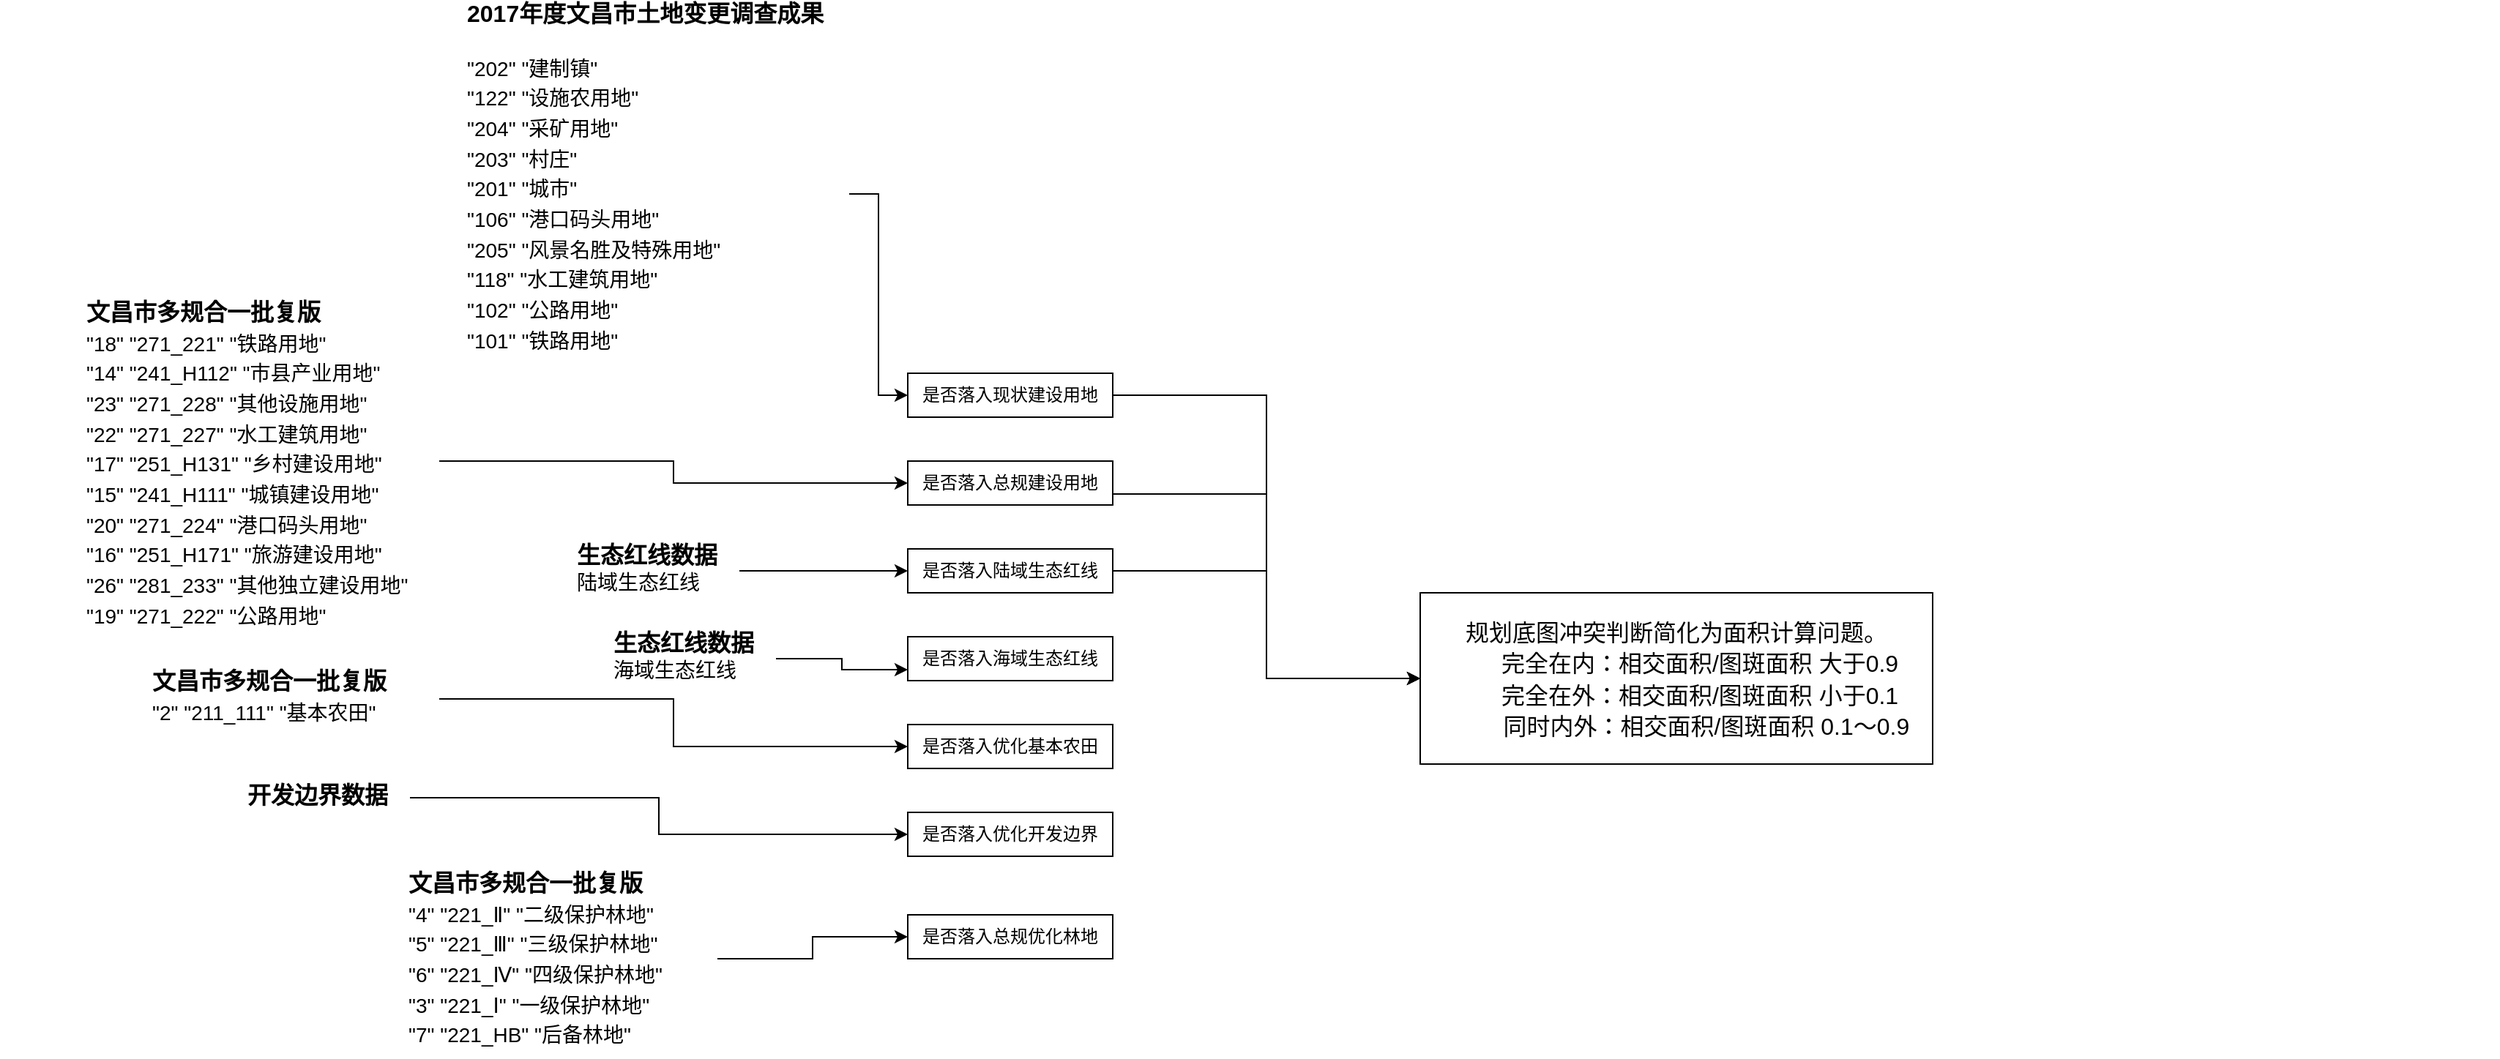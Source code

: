 <mxfile version="11.2.3" type="github" pages="1"><diagram id="FOM7cRv-rwjVKF6SeQ_-" name="Page-1"><mxGraphModel dx="1830" dy="1687" grid="1" gridSize="10" guides="1" tooltips="1" connect="1" arrows="1" fold="1" page="1" pageScale="1" pageWidth="850" pageHeight="1100" math="0" shadow="0"><root><mxCell id="0"/><mxCell id="1" parent="0"/><mxCell id="Ok4GDyt3GXnytpkombl4-38" style="edgeStyle=orthogonalEdgeStyle;rounded=0;orthogonalLoop=1;jettySize=auto;html=1;entryX=0;entryY=0.5;entryDx=0;entryDy=0;fontColor=#000000;" edge="1" parent="1" source="Ok4GDyt3GXnytpkombl4-1" target="Ok4GDyt3GXnytpkombl4-37"><mxGeometry relative="1" as="geometry"/></mxCell><mxCell id="Ok4GDyt3GXnytpkombl4-1" value="是否落入现状建设用地" style="rounded=0;whiteSpace=wrap;html=1;" vertex="1" parent="1"><mxGeometry x="180" y="220" width="140" height="30" as="geometry"/></mxCell><mxCell id="Ok4GDyt3GXnytpkombl4-40" style="edgeStyle=orthogonalEdgeStyle;rounded=0;orthogonalLoop=1;jettySize=auto;html=1;exitX=1;exitY=0.75;exitDx=0;exitDy=0;entryX=0;entryY=0.5;entryDx=0;entryDy=0;fontColor=#000000;" edge="1" parent="1" source="Ok4GDyt3GXnytpkombl4-2" target="Ok4GDyt3GXnytpkombl4-37"><mxGeometry relative="1" as="geometry"/></mxCell><mxCell id="Ok4GDyt3GXnytpkombl4-2" value="是否落入总规建设用地" style="rounded=0;whiteSpace=wrap;html=1;fontStyle=0" vertex="1" parent="1"><mxGeometry x="180" y="280" width="140" height="30" as="geometry"/></mxCell><mxCell id="Ok4GDyt3GXnytpkombl4-42" style="edgeStyle=orthogonalEdgeStyle;rounded=0;orthogonalLoop=1;jettySize=auto;html=1;exitX=1;exitY=0.5;exitDx=0;exitDy=0;entryX=0;entryY=0.5;entryDx=0;entryDy=0;fontColor=#000000;" edge="1" parent="1" source="Ok4GDyt3GXnytpkombl4-3" target="Ok4GDyt3GXnytpkombl4-37"><mxGeometry relative="1" as="geometry"/></mxCell><mxCell id="Ok4GDyt3GXnytpkombl4-3" value="是否落入陆域生态红线" style="rounded=0;whiteSpace=wrap;html=1;" vertex="1" parent="1"><mxGeometry x="180" y="340" width="140" height="30" as="geometry"/></mxCell><mxCell id="Ok4GDyt3GXnytpkombl4-4" value="是否落入海域生态红线" style="rounded=0;whiteSpace=wrap;html=1;" vertex="1" parent="1"><mxGeometry x="180" y="400" width="140" height="30" as="geometry"/></mxCell><mxCell id="Ok4GDyt3GXnytpkombl4-5" value="是否落入优化基本农田" style="rounded=0;whiteSpace=wrap;html=1;" vertex="1" parent="1"><mxGeometry x="180" y="460" width="140" height="30" as="geometry"/></mxCell><mxCell id="Ok4GDyt3GXnytpkombl4-6" value="是否落入优化开发边界" style="rounded=0;whiteSpace=wrap;html=1;" vertex="1" parent="1"><mxGeometry x="180" y="520" width="140" height="30" as="geometry"/></mxCell><mxCell id="Ok4GDyt3GXnytpkombl4-7" value="是否落入总规优化林地" style="rounded=0;whiteSpace=wrap;html=1;" vertex="1" parent="1"><mxGeometry x="180" y="590" width="140" height="30" as="geometry"/></mxCell><mxCell id="Ok4GDyt3GXnytpkombl4-24" style="edgeStyle=orthogonalEdgeStyle;rounded=0;orthogonalLoop=1;jettySize=auto;html=1;" edge="1" parent="1" source="Ok4GDyt3GXnytpkombl4-18" target="Ok4GDyt3GXnytpkombl4-1"><mxGeometry relative="1" as="geometry"/></mxCell><mxCell id="Ok4GDyt3GXnytpkombl4-18" value="&lt;h6 style=&quot;background: none 0% 0% / auto repeat scroll padding-box border-box rgba(0 , 0 , 0 , 0) ; animation: 0s ease 0s 1 normal none running none ; border: 0px none rgb(0 , 0 , 0) ; border-radius: 0px ; border-collapse: separate ; bottom: auto ; box-shadow: none ; box-sizing: content-box ; caption-side: top ; clear: none ; clip: auto ; content: normal ; cursor: auto ; direction: ltr ; empty-cells: show ; float: none ; font-stretch: normal ; line-height: 20.8px ; height: 20.667px ; left: auto ; list-style: disc outside none ; margin: 0px ; max-height: none ; max-width: none ; min-height: 0px ; min-width: 0px ; opacity: 1 ; outline: rgb(0 , 0 , 0) none 0px ; overflow-wrap: break-word ; overflow: visible ; padding: 0px 60px 0px 54px ; position: static ; resize: none ; right: auto ; speak: normal ; table-layout: auto ; text-shadow: none ; text-overflow: clip ; top: auto ; transition: all 0.1s ease-out 0s ; unicode-bidi: normal ; vertical-align: baseline ; visibility: visible ; width: 680px ; word-break: normal ; z-index: auto ; zoom: 1 ; -webkit-appearance: none ; backface-visibility: visible ; border-spacing: 0px ; perspective: none ; perspective-origin: 397px 10.333px ; transform: none ; transform-origin: 397px 10.333px ; transform-style: flat&quot;&gt;&lt;font style=&quot;font-size: 16px&quot;&gt;2017年度文昌市土地变更调查成果&lt;/font&gt;&lt;/h6&gt;&lt;h1&gt;&lt;div id=&quot;magicdomid130_copy&quot; class=&quot;ace-line gutter-author-p-11933957 emptyGutter&quot; style=&quot;font-weight: 400 ; background: none 0% 0% / auto repeat scroll padding-box border-box rgba(0 , 0 , 0 , 0) ; animation: 0s ease 0s 1 normal none running none ; border: 0px none rgb(0 , 0 , 0) ; border-radius: 0px ; border-collapse: separate ; bottom: auto ; box-shadow: none ; box-sizing: content-box ; caption-side: top ; clear: none ; clip: auto ; content: normal ; cursor: auto ; direction: ltr ; empty-cells: show ; float: none ; font-stretch: normal ; font-size: 14px ; line-height: 20.8px ; height: 20.667px ; left: auto ; list-style: disc outside none ; margin: 0px ; max-height: none ; max-width: none ; min-height: 0px ; min-width: 0px ; opacity: 1 ; outline: rgb(0 , 0 , 0) none 0px ; overflow-wrap: break-word ; overflow: visible ; padding: 0px 60px 0px 54px ; position: static ; resize: none ; right: auto ; speak: normal ; table-layout: auto ; text-shadow: none ; text-overflow: clip ; top: auto ; transition: all 0.1s ease-out 0s ; unicode-bidi: normal ; vertical-align: baseline ; visibility: visible ; width: 680px ; word-break: normal ; z-index: auto ; zoom: 1 ; -webkit-appearance: none ; backface-visibility: visible ; border-spacing: 0px ; perspective: none ; perspective-origin: 397px 10.333px ; transform: none ; transform-origin: 397px 10.333px ; transform-style: flat&quot;&gt;&lt;span class=&quot;author-p-11933957 color:#ff0000&quot;&gt;&quot;202&quot;&#9;&quot;建制镇&quot;&lt;/span&gt;&lt;/div&gt;&lt;div id=&quot;magicdomid132_copy&quot; class=&quot;ace-line gutter-author-p-11933957 emptyGutter&quot; style=&quot;font-weight: 400 ; background: none 0% 0% / auto repeat scroll padding-box border-box rgba(0 , 0 , 0 , 0) ; animation: 0s ease 0s 1 normal none running none ; border: 0px none rgb(0 , 0 , 0) ; border-radius: 0px ; border-collapse: separate ; bottom: auto ; box-shadow: none ; box-sizing: content-box ; caption-side: top ; clear: none ; clip: auto ; content: normal ; cursor: auto ; direction: ltr ; empty-cells: show ; float: none ; font-stretch: normal ; font-size: 14px ; line-height: 20.8px ; height: 20.667px ; left: auto ; list-style: disc outside none ; margin: 0px ; max-height: none ; max-width: none ; min-height: 0px ; min-width: 0px ; opacity: 1 ; outline: rgb(0 , 0 , 0) none 0px ; overflow-wrap: break-word ; overflow: visible ; padding: 0px 60px 0px 54px ; position: static ; resize: none ; right: auto ; speak: normal ; table-layout: auto ; text-shadow: none ; text-overflow: clip ; top: auto ; transition: all 0.1s ease-out 0s ; unicode-bidi: normal ; vertical-align: baseline ; visibility: visible ; width: 680px ; word-break: normal ; z-index: auto ; zoom: 1 ; -webkit-appearance: none ; backface-visibility: visible ; border-spacing: 0px ; perspective: none ; perspective-origin: 397px 10.333px ; transform: none ; transform-origin: 397px 10.333px ; transform-style: flat&quot;&gt;&lt;span class=&quot;author-p-11933957 color:#ff0000&quot;&gt;&quot;122&quot;&#9;&quot;设施农用地&quot;&lt;/span&gt;&lt;/div&gt;&lt;div id=&quot;magicdomid135_copy&quot; class=&quot;ace-line gutter-author-p-11933957 emptyGutter&quot; style=&quot;font-weight: 400 ; background: none 0% 0% / auto repeat scroll padding-box border-box rgba(0 , 0 , 0 , 0) ; animation: 0s ease 0s 1 normal none running none ; border: 0px none rgb(0 , 0 , 0) ; border-radius: 0px ; border-collapse: separate ; bottom: auto ; box-shadow: none ; box-sizing: content-box ; caption-side: top ; clear: none ; clip: auto ; content: normal ; cursor: auto ; direction: ltr ; empty-cells: show ; float: none ; font-stretch: normal ; font-size: 14px ; line-height: 20.8px ; height: 20.667px ; left: auto ; list-style: disc outside none ; margin: 0px ; max-height: none ; max-width: none ; min-height: 0px ; min-width: 0px ; opacity: 1 ; outline: rgb(0 , 0 , 0) none 0px ; overflow-wrap: break-word ; overflow: visible ; padding: 0px 60px 0px 54px ; position: static ; resize: none ; right: auto ; speak: normal ; table-layout: auto ; text-shadow: none ; text-overflow: clip ; top: auto ; transition: all 0.1s ease-out 0s ; unicode-bidi: normal ; vertical-align: baseline ; visibility: visible ; width: 680px ; word-break: normal ; z-index: auto ; zoom: 1 ; -webkit-appearance: none ; backface-visibility: visible ; border-spacing: 0px ; perspective: none ; perspective-origin: 397px 10.333px ; transform: none ; transform-origin: 397px 10.333px ; transform-style: flat&quot;&gt;&lt;span class=&quot;author-p-11933957 color:#ff0000&quot;&gt;&quot;204&quot;&#9;&quot;采矿用地&quot;&lt;/span&gt;&lt;/div&gt;&lt;div id=&quot;magicdomid138_copy&quot; class=&quot;ace-line gutter-author-p-11933957 emptyGutter&quot; style=&quot;font-weight: 400 ; background: none 0% 0% / auto repeat scroll padding-box border-box rgba(0 , 0 , 0 , 0) ; animation: 0s ease 0s 1 normal none running none ; border: 0px none rgb(0 , 0 , 0) ; border-radius: 0px ; border-collapse: separate ; bottom: auto ; box-shadow: none ; box-sizing: content-box ; caption-side: top ; clear: none ; clip: auto ; content: normal ; cursor: auto ; direction: ltr ; empty-cells: show ; float: none ; font-stretch: normal ; font-size: 14px ; line-height: 20.8px ; height: 20.667px ; left: auto ; list-style: disc outside none ; margin: 0px ; max-height: none ; max-width: none ; min-height: 0px ; min-width: 0px ; opacity: 1 ; outline: rgb(0 , 0 , 0) none 0px ; overflow-wrap: break-word ; overflow: visible ; padding: 0px 60px 0px 54px ; position: static ; resize: none ; right: auto ; speak: normal ; table-layout: auto ; text-shadow: none ; text-overflow: clip ; top: auto ; transition: all 0.1s ease-out 0s ; unicode-bidi: normal ; vertical-align: baseline ; visibility: visible ; width: 680px ; word-break: normal ; z-index: auto ; zoom: 1 ; -webkit-appearance: none ; backface-visibility: visible ; border-spacing: 0px ; perspective: none ; perspective-origin: 397px 10.333px ; transform: none ; transform-origin: 397px 10.333px ; transform-style: flat&quot;&gt;&lt;span class=&quot;author-p-11933957 color:#ff0000&quot;&gt;&quot;203&quot;&#9;&quot;村庄&quot;&lt;/span&gt;&lt;/div&gt;&lt;div id=&quot;magicdomid139_copy&quot; class=&quot;ace-line gutter-author-p-11933957 emptyGutter&quot; style=&quot;font-weight: 400 ; background: none 0% 0% / auto repeat scroll padding-box border-box rgba(0 , 0 , 0 , 0) ; animation: 0s ease 0s 1 normal none running none ; border: 0px none rgb(0 , 0 , 0) ; border-radius: 0px ; border-collapse: separate ; bottom: auto ; box-shadow: none ; box-sizing: content-box ; caption-side: top ; clear: none ; clip: auto ; content: normal ; cursor: auto ; direction: ltr ; empty-cells: show ; float: none ; font-stretch: normal ; font-size: 14px ; line-height: 20.8px ; height: 20.667px ; left: auto ; list-style: disc outside none ; margin: 0px ; max-height: none ; max-width: none ; min-height: 0px ; min-width: 0px ; opacity: 1 ; outline: rgb(0 , 0 , 0) none 0px ; overflow-wrap: break-word ; overflow: visible ; padding: 0px 60px 0px 54px ; position: static ; resize: none ; right: auto ; speak: normal ; table-layout: auto ; text-shadow: none ; text-overflow: clip ; top: auto ; transition: all 0.1s ease-out 0s ; unicode-bidi: normal ; vertical-align: baseline ; visibility: visible ; width: 680px ; word-break: normal ; z-index: auto ; zoom: 1 ; -webkit-appearance: none ; backface-visibility: visible ; border-spacing: 0px ; perspective: none ; perspective-origin: 397px 10.333px ; transform: none ; transform-origin: 397px 10.333px ; transform-style: flat&quot;&gt;&lt;span class=&quot;author-p-11933957 color:#ff0000&quot;&gt;&quot;201&quot;&#9;&quot;城市&quot;&lt;/span&gt;&lt;/div&gt;&lt;div id=&quot;magicdomid142_copy&quot; class=&quot;ace-line gutter-author-p-11933957 emptyGutter&quot; style=&quot;font-weight: 400 ; background: none 0% 0% / auto repeat scroll padding-box border-box rgba(0 , 0 , 0 , 0) ; animation: 0s ease 0s 1 normal none running none ; border: 0px none rgb(0 , 0 , 0) ; border-radius: 0px ; border-collapse: separate ; bottom: auto ; box-shadow: none ; box-sizing: content-box ; caption-side: top ; clear: none ; clip: auto ; content: normal ; cursor: auto ; direction: ltr ; empty-cells: show ; float: none ; font-stretch: normal ; font-size: 14px ; line-height: 20.8px ; height: 20.667px ; left: auto ; list-style: disc outside none ; margin: 0px ; max-height: none ; max-width: none ; min-height: 0px ; min-width: 0px ; opacity: 1 ; outline: rgb(0 , 0 , 0) none 0px ; overflow-wrap: break-word ; overflow: visible ; padding: 0px 60px 0px 54px ; position: static ; resize: none ; right: auto ; speak: normal ; table-layout: auto ; text-shadow: none ; text-overflow: clip ; top: auto ; transition: all 0.1s ease-out 0s ; unicode-bidi: normal ; vertical-align: baseline ; visibility: visible ; width: 680px ; word-break: normal ; z-index: auto ; zoom: 1 ; -webkit-appearance: none ; backface-visibility: visible ; border-spacing: 0px ; perspective: none ; perspective-origin: 397px 10.333px ; transform: none ; transform-origin: 397px 10.333px ; transform-style: flat&quot;&gt;&lt;span class=&quot;author-p-11933957 color:#ff0000&quot;&gt;&quot;106&quot;&#9;&quot;港口码头用地&quot;&lt;/span&gt;&lt;/div&gt;&lt;div id=&quot;magicdomid145_copy&quot; class=&quot;ace-line gutter-author-p-11933957 emptyGutter&quot; style=&quot;font-weight: 400 ; background: none 0% 0% / auto repeat scroll padding-box border-box rgba(0 , 0 , 0 , 0) ; animation: 0s ease 0s 1 normal none running none ; border: 0px none rgb(0 , 0 , 0) ; border-radius: 0px ; border-collapse: separate ; bottom: auto ; box-shadow: none ; box-sizing: content-box ; caption-side: top ; clear: none ; clip: auto ; content: normal ; cursor: auto ; direction: ltr ; empty-cells: show ; float: none ; font-stretch: normal ; font-size: 14px ; line-height: 20.8px ; height: 20.667px ; left: auto ; list-style: disc outside none ; margin: 0px ; max-height: none ; max-width: none ; min-height: 0px ; min-width: 0px ; opacity: 1 ; outline: rgb(0 , 0 , 0) none 0px ; overflow-wrap: break-word ; overflow: visible ; padding: 0px 60px 0px 54px ; position: static ; resize: none ; right: auto ; speak: normal ; table-layout: auto ; text-shadow: none ; text-overflow: clip ; top: auto ; transition: all 0.1s ease-out 0s ; unicode-bidi: normal ; vertical-align: baseline ; visibility: visible ; width: 680px ; word-break: normal ; z-index: auto ; zoom: 1 ; -webkit-appearance: none ; backface-visibility: visible ; border-spacing: 0px ; perspective: none ; perspective-origin: 397px 10.333px ; transform: none ; transform-origin: 397px 10.333px ; transform-style: flat&quot;&gt;&lt;span class=&quot;author-p-11933957 color:#ff0000&quot;&gt;&quot;205&quot;&#9;&quot;风景名胜及特殊用地&quot;&lt;/span&gt;&lt;/div&gt;&lt;div id=&quot;magicdomid149_copy&quot; class=&quot;ace-line gutter-author-p-11933957 emptyGutter&quot; style=&quot;font-weight: 400 ; background: none 0% 0% / auto repeat scroll padding-box border-box rgba(0 , 0 , 0 , 0) ; animation: 0s ease 0s 1 normal none running none ; border: 0px none rgb(0 , 0 , 0) ; border-radius: 0px ; border-collapse: separate ; bottom: auto ; box-shadow: none ; box-sizing: content-box ; caption-side: top ; clear: none ; clip: auto ; content: normal ; cursor: auto ; direction: ltr ; empty-cells: show ; float: none ; font-stretch: normal ; font-size: 14px ; line-height: 20.8px ; height: 20.667px ; left: auto ; list-style: disc outside none ; margin: 0px ; max-height: none ; max-width: none ; min-height: 0px ; min-width: 0px ; opacity: 1 ; outline: rgb(0 , 0 , 0) none 0px ; overflow-wrap: break-word ; overflow: visible ; padding: 0px 60px 0px 54px ; position: static ; resize: none ; right: auto ; speak: normal ; table-layout: auto ; text-shadow: none ; text-overflow: clip ; top: auto ; transition: all 0.1s ease-out 0s ; unicode-bidi: normal ; vertical-align: baseline ; visibility: visible ; width: 680px ; word-break: normal ; z-index: auto ; zoom: 1 ; -webkit-appearance: none ; backface-visibility: visible ; border-spacing: 0px ; perspective: none ; perspective-origin: 397px 10.333px ; transform: none ; transform-origin: 397px 10.333px ; transform-style: flat&quot;&gt;&lt;span class=&quot;author-p-11933957 color:#ff0000&quot;&gt;&quot;118&quot;&#9;&quot;水工建筑用地&quot;&lt;/span&gt;&lt;/div&gt;&lt;div id=&quot;magicdomid153_copy&quot; class=&quot;ace-line gutter-author-p-11933957 emptyGutter&quot; style=&quot;font-weight: 400 ; background: none 0% 0% / auto repeat scroll padding-box border-box rgba(0 , 0 , 0 , 0) ; animation: 0s ease 0s 1 normal none running none ; border: 0px none rgb(0 , 0 , 0) ; border-radius: 0px ; border-collapse: separate ; bottom: auto ; box-shadow: none ; box-sizing: content-box ; caption-side: top ; clear: none ; clip: auto ; content: normal ; cursor: auto ; direction: ltr ; empty-cells: show ; float: none ; font-stretch: normal ; font-size: 14px ; line-height: 20.8px ; height: 20.667px ; left: auto ; list-style: disc outside none ; margin: 0px ; max-height: none ; max-width: none ; min-height: 0px ; min-width: 0px ; opacity: 1 ; outline: rgb(0 , 0 , 0) none 0px ; overflow-wrap: break-word ; overflow: visible ; padding: 0px 60px 0px 54px ; position: static ; resize: none ; right: auto ; speak: normal ; table-layout: auto ; text-shadow: none ; text-overflow: clip ; top: auto ; transition: all 0.1s ease-out 0s ; unicode-bidi: normal ; vertical-align: baseline ; visibility: visible ; width: 680px ; word-break: normal ; z-index: auto ; zoom: 1 ; -webkit-appearance: none ; backface-visibility: visible ; border-spacing: 0px ; perspective: none ; perspective-origin: 397px 10.333px ; transform: none ; transform-origin: 397px 10.333px ; transform-style: flat&quot;&gt;&lt;span class=&quot;author-p-11933957 color:#ff0000&quot;&gt;&quot;102&quot;&#9;&quot;公路用地&quot;&lt;/span&gt;&lt;/div&gt;&lt;div id=&quot;magicdomid154_copy&quot; class=&quot;ace-line gutter-author-p-11933957 emptyGutter&quot; style=&quot;font-weight: 400 ; background: none 0% 0% / auto repeat scroll padding-box border-box rgba(0 , 0 , 0 , 0) ; animation: 0s ease 0s 1 normal none running none ; border: 0px none rgb(0 , 0 , 0) ; border-radius: 0px ; border-collapse: separate ; bottom: auto ; box-shadow: none ; box-sizing: content-box ; caption-side: top ; clear: none ; clip: auto ; content: normal ; cursor: auto ; direction: ltr ; empty-cells: show ; float: none ; font-stretch: normal ; font-size: 14px ; line-height: 20.8px ; height: 20.667px ; left: auto ; list-style: disc outside none ; margin: 0px ; max-height: none ; max-width: none ; min-height: 0px ; min-width: 0px ; opacity: 1 ; outline: rgb(0 , 0 , 0) none 0px ; overflow-wrap: break-word ; overflow: visible ; padding: 0px 60px 0px 54px ; position: static ; resize: none ; right: auto ; speak: normal ; table-layout: auto ; text-shadow: none ; text-overflow: clip ; top: auto ; transition: all 0.1s ease-out 0s ; unicode-bidi: normal ; vertical-align: baseline ; visibility: visible ; width: 680px ; word-break: normal ; z-index: auto ; zoom: 1 ; -webkit-appearance: none ; backface-visibility: visible ; border-spacing: 0px ; perspective: none ; perspective-origin: 397px 10.333px ; transform: none ; transform-origin: 397px 10.333px ; transform-style: flat&quot;&gt;&lt;span class=&quot;author-p-11933957 color:#ff0000&quot;&gt;&quot;101&quot;&#9;&quot;铁路用地&quot;&lt;/span&gt;&lt;/div&gt;&lt;/h1&gt;" style="text;html=1;strokeColor=none;fillColor=none;spacing=5;spacingTop=-20;whiteSpace=wrap;overflow=hidden;rounded=0;" vertex="1" parent="1"><mxGeometry x="-180" y="-25" width="320" height="245" as="geometry"/></mxCell><mxCell id="Ok4GDyt3GXnytpkombl4-25" style="edgeStyle=orthogonalEdgeStyle;rounded=0;orthogonalLoop=1;jettySize=auto;html=1;entryX=0;entryY=0.5;entryDx=0;entryDy=0;" edge="1" parent="1" source="Ok4GDyt3GXnytpkombl4-21" target="Ok4GDyt3GXnytpkombl4-2"><mxGeometry relative="1" as="geometry"/></mxCell><mxCell id="Ok4GDyt3GXnytpkombl4-21" value="&lt;h1&gt;&lt;div id=&quot;magicdomid1051_copy&quot; class=&quot;ace-line gutter-author-p-11933957 emptyGutter&quot; style=&quot;font-size: 14px ; font-weight: 400 ; background: none 0% 0% / auto repeat scroll padding-box border-box rgba(0 , 0 , 0 , 0) ; animation: 0s ease 0s 1 normal none running none ; border: 0px none rgb(0 , 0 , 0) ; border-radius: 0px ; border-collapse: separate ; bottom: auto ; box-shadow: none ; box-sizing: content-box ; caption-side: top ; clear: none ; clip: auto ; content: normal ; cursor: auto ; direction: ltr ; empty-cells: show ; float: none ; font-stretch: normal ; line-height: 20.8px ; height: 20.667px ; left: auto ; list-style: disc outside none ; margin: 0px ; max-height: none ; max-width: none ; min-height: 0px ; min-width: 0px ; opacity: 1 ; outline: rgb(0 , 0 , 0) none 0px ; overflow-wrap: break-word ; overflow: visible ; padding: 0px 60px 0px 54px ; position: static ; resize: none ; right: auto ; speak: normal ; table-layout: auto ; text-shadow: none ; text-overflow: clip ; top: auto ; transition: all 0.1s ease-out 0s ; unicode-bidi: normal ; vertical-align: baseline ; visibility: visible ; width: 680px ; word-break: normal ; z-index: auto ; zoom: 1 ; -webkit-appearance: none ; backface-visibility: visible ; border-spacing: 0px ; perspective: none ; perspective-origin: 397px 10.333px ; transform: none ; transform-origin: 397px 10.333px ; transform-style: flat&quot;&gt;&lt;span class=&quot;author-p-11933957 color:#ff0000&quot;&gt;&lt;span style=&quot;font-size: 16px ; font-weight: 700&quot;&gt;文昌市多规合一批复版&lt;/span&gt;&lt;br&gt;&lt;/span&gt;&lt;/div&gt;&lt;div id=&quot;magicdomid1051_copy&quot; class=&quot;ace-line gutter-author-p-11933957 emptyGutter&quot; style=&quot;font-size: 14px ; font-weight: 400 ; background: none 0% 0% / auto repeat scroll padding-box border-box rgba(0 , 0 , 0 , 0) ; animation: 0s ease 0s 1 normal none running none ; border: 0px none rgb(0 , 0 , 0) ; border-radius: 0px ; border-collapse: separate ; bottom: auto ; box-shadow: none ; box-sizing: content-box ; caption-side: top ; clear: none ; clip: auto ; content: normal ; cursor: auto ; direction: ltr ; empty-cells: show ; float: none ; font-stretch: normal ; line-height: 20.8px ; height: 20.667px ; left: auto ; list-style: disc outside none ; margin: 0px ; max-height: none ; max-width: none ; min-height: 0px ; min-width: 0px ; opacity: 1 ; outline: rgb(0 , 0 , 0) none 0px ; overflow-wrap: break-word ; overflow: visible ; padding: 0px 60px 0px 54px ; position: static ; resize: none ; right: auto ; speak: normal ; table-layout: auto ; text-shadow: none ; text-overflow: clip ; top: auto ; transition: all 0.1s ease-out 0s ; unicode-bidi: normal ; vertical-align: baseline ; visibility: visible ; width: 680px ; word-break: normal ; z-index: auto ; zoom: 1 ; -webkit-appearance: none ; backface-visibility: visible ; border-spacing: 0px ; perspective: none ; perspective-origin: 397px 10.333px ; transform: none ; transform-origin: 397px 10.333px ; transform-style: flat&quot;&gt;&lt;span class=&quot;author-p-11933957 color:#ff0000&quot;&gt;&quot;18&quot;&#9;&quot;271_221&quot;&#9;&quot;铁路用地&quot;&lt;/span&gt;&lt;/div&gt;&lt;div id=&quot;magicdomid1053_copy&quot; class=&quot;ace-line gutter-author-p-11933957 emptyGutter&quot; style=&quot;font-size: 14px ; font-weight: 400 ; background: none 0% 0% / auto repeat scroll padding-box border-box rgba(0 , 0 , 0 , 0) ; animation: 0s ease 0s 1 normal none running none ; border: 0px none rgb(0 , 0 , 0) ; border-radius: 0px ; border-collapse: separate ; bottom: auto ; box-shadow: none ; box-sizing: content-box ; caption-side: top ; clear: none ; clip: auto ; content: normal ; cursor: auto ; direction: ltr ; empty-cells: show ; float: none ; font-stretch: normal ; line-height: 20.8px ; height: 20.667px ; left: auto ; list-style: disc outside none ; margin: 0px ; max-height: none ; max-width: none ; min-height: 0px ; min-width: 0px ; opacity: 1 ; outline: rgb(0 , 0 , 0) none 0px ; overflow-wrap: break-word ; overflow: visible ; padding: 0px 60px 0px 54px ; position: static ; resize: none ; right: auto ; speak: normal ; table-layout: auto ; text-shadow: none ; text-overflow: clip ; top: auto ; transition: all 0.1s ease-out 0s ; unicode-bidi: normal ; vertical-align: baseline ; visibility: visible ; width: 680px ; word-break: normal ; z-index: auto ; zoom: 1 ; -webkit-appearance: none ; backface-visibility: visible ; border-spacing: 0px ; perspective: none ; perspective-origin: 397px 10.333px ; transform: none ; transform-origin: 397px 10.333px ; transform-style: flat&quot;&gt;&lt;span class=&quot;author-p-11933957 color:#ff0000&quot;&gt;&quot;14&quot;&#9;&quot;241_H112&quot;&#9;&quot;市县产业用地&quot;&lt;/span&gt;&lt;/div&gt;&lt;div id=&quot;magicdomid1030_copy&quot; class=&quot;ace-line gutter-author-p-11933957 emptyGutter&quot; style=&quot;font-size: 14px ; font-weight: 400 ; background: none 0% 0% / auto repeat scroll padding-box border-box rgba(0 , 0 , 0 , 0) ; animation: 0s ease 0s 1 normal none running none ; border: 0px none rgb(0 , 0 , 0) ; border-radius: 0px ; border-collapse: separate ; bottom: auto ; box-shadow: none ; box-sizing: content-box ; caption-side: top ; clear: none ; clip: auto ; content: normal ; cursor: auto ; direction: ltr ; empty-cells: show ; float: none ; font-stretch: normal ; line-height: 20.8px ; height: 20.667px ; left: auto ; list-style: disc outside none ; margin: 0px ; max-height: none ; max-width: none ; min-height: 0px ; min-width: 0px ; opacity: 1 ; outline: rgb(0 , 0 , 0) none 0px ; overflow-wrap: break-word ; overflow: visible ; padding: 0px 60px 0px 54px ; position: static ; resize: none ; right: auto ; speak: normal ; table-layout: auto ; text-shadow: none ; text-overflow: clip ; top: auto ; transition: all 0.1s ease-out 0s ; unicode-bidi: normal ; vertical-align: baseline ; visibility: visible ; width: 680px ; word-break: normal ; z-index: auto ; zoom: 1 ; -webkit-appearance: none ; backface-visibility: visible ; border-spacing: 0px ; perspective: none ; perspective-origin: 397px 10.333px ; transform: none ; transform-origin: 397px 10.333px ; transform-style: flat&quot;&gt;&lt;span class=&quot;author-p-11933957 color:#ff0000&quot;&gt;&quot;23&quot;&#9;&quot;271_228&quot;&#9;&quot;其他设施用地&quot;&lt;/span&gt;&lt;/div&gt;&lt;div id=&quot;magicdomid1055_copy&quot; class=&quot;ace-line gutter-author-p-11933957 emptyGutter&quot; style=&quot;font-size: 14px ; font-weight: 400 ; background: none 0% 0% / auto repeat scroll padding-box border-box rgba(0 , 0 , 0 , 0) ; animation: 0s ease 0s 1 normal none running none ; border: 0px none rgb(0 , 0 , 0) ; border-radius: 0px ; border-collapse: separate ; bottom: auto ; box-shadow: none ; box-sizing: content-box ; caption-side: top ; clear: none ; clip: auto ; content: normal ; cursor: auto ; direction: ltr ; empty-cells: show ; float: none ; font-stretch: normal ; line-height: 20.8px ; height: 20.667px ; left: auto ; list-style: disc outside none ; margin: 0px ; max-height: none ; max-width: none ; min-height: 0px ; min-width: 0px ; opacity: 1 ; outline: rgb(0 , 0 , 0) none 0px ; overflow-wrap: break-word ; overflow: visible ; padding: 0px 60px 0px 54px ; position: static ; resize: none ; right: auto ; speak: normal ; table-layout: auto ; text-shadow: none ; text-overflow: clip ; top: auto ; transition: all 0.1s ease-out 0s ; unicode-bidi: normal ; vertical-align: baseline ; visibility: visible ; width: 680px ; word-break: normal ; z-index: auto ; zoom: 1 ; -webkit-appearance: none ; backface-visibility: visible ; border-spacing: 0px ; perspective: none ; perspective-origin: 397px 10.333px ; transform: none ; transform-origin: 397px 10.333px ; transform-style: flat&quot;&gt;&lt;span class=&quot;author-p-11933957 color:#ff0000&quot;&gt;&quot;22&quot;&#9;&quot;271_227&quot;&#9;&quot;水工建筑用地&quot;&lt;/span&gt;&lt;/div&gt;&lt;div id=&quot;magicdomid1033_copy&quot; class=&quot;ace-line gutter-author-p-11933957 emptyGutter&quot; style=&quot;font-size: 14px ; font-weight: 400 ; background: none 0% 0% / auto repeat scroll padding-box border-box rgba(0 , 0 , 0 , 0) ; animation: 0s ease 0s 1 normal none running none ; border: 0px none rgb(0 , 0 , 0) ; border-radius: 0px ; border-collapse: separate ; bottom: auto ; box-shadow: none ; box-sizing: content-box ; caption-side: top ; clear: none ; clip: auto ; content: normal ; cursor: auto ; direction: ltr ; empty-cells: show ; float: none ; font-stretch: normal ; line-height: 20.8px ; height: 20.667px ; left: auto ; list-style: disc outside none ; margin: 0px ; max-height: none ; max-width: none ; min-height: 0px ; min-width: 0px ; opacity: 1 ; outline: rgb(0 , 0 , 0) none 0px ; overflow-wrap: break-word ; overflow: visible ; padding: 0px 60px 0px 54px ; position: static ; resize: none ; right: auto ; speak: normal ; table-layout: auto ; text-shadow: none ; text-overflow: clip ; top: auto ; transition: all 0.1s ease-out 0s ; unicode-bidi: normal ; vertical-align: baseline ; visibility: visible ; width: 680px ; word-break: normal ; z-index: auto ; zoom: 1 ; -webkit-appearance: none ; backface-visibility: visible ; border-spacing: 0px ; perspective: none ; perspective-origin: 397px 10.333px ; transform: none ; transform-origin: 397px 10.333px ; transform-style: flat&quot;&gt;&lt;span class=&quot;author-p-11933957 color:#ff0000&quot;&gt;&quot;17&quot;&#9;&quot;251_H131&quot;&#9;&quot;乡村建设用地&quot;&lt;/span&gt;&lt;/div&gt;&lt;div id=&quot;magicdomid1034_copy&quot; class=&quot;ace-line gutter-author-p-11933957 emptyGutter&quot; style=&quot;font-size: 14px ; font-weight: 400 ; background: none 0% 0% / auto repeat scroll padding-box border-box rgba(0 , 0 , 0 , 0) ; animation: 0s ease 0s 1 normal none running none ; border: 0px none rgb(0 , 0 , 0) ; border-radius: 0px ; border-collapse: separate ; bottom: auto ; box-shadow: none ; box-sizing: content-box ; caption-side: top ; clear: none ; clip: auto ; content: normal ; cursor: auto ; direction: ltr ; empty-cells: show ; float: none ; font-stretch: normal ; line-height: 20.8px ; height: 20.667px ; left: auto ; list-style: disc outside none ; margin: 0px ; max-height: none ; max-width: none ; min-height: 0px ; min-width: 0px ; opacity: 1 ; outline: rgb(0 , 0 , 0) none 0px ; overflow-wrap: break-word ; overflow: visible ; padding: 0px 60px 0px 54px ; position: static ; resize: none ; right: auto ; speak: normal ; table-layout: auto ; text-shadow: none ; text-overflow: clip ; top: auto ; transition: all 0.1s ease-out 0s ; unicode-bidi: normal ; vertical-align: baseline ; visibility: visible ; width: 680px ; word-break: normal ; z-index: auto ; zoom: 1 ; -webkit-appearance: none ; backface-visibility: visible ; border-spacing: 0px ; perspective: none ; perspective-origin: 397px 10.333px ; transform: none ; transform-origin: 397px 10.333px ; transform-style: flat&quot;&gt;&lt;span class=&quot;author-p-11933957 color:#ff0000&quot;&gt;&quot;15&quot;&#9;&quot;241_H111&quot;&#9;&quot;城镇建设用地&quot;&lt;/span&gt;&lt;/div&gt;&lt;div id=&quot;magicdomid1057_copy&quot; class=&quot;ace-line gutter-author-p-11933957 emptyGutter&quot; style=&quot;font-size: 14px ; font-weight: 400 ; background: none 0% 0% / auto repeat scroll padding-box border-box rgba(0 , 0 , 0 , 0) ; animation: 0s ease 0s 1 normal none running none ; border: 0px none rgb(0 , 0 , 0) ; border-radius: 0px ; border-collapse: separate ; bottom: auto ; box-shadow: none ; box-sizing: content-box ; caption-side: top ; clear: none ; clip: auto ; content: normal ; cursor: auto ; direction: ltr ; empty-cells: show ; float: none ; font-stretch: normal ; line-height: 20.8px ; height: 20.667px ; left: auto ; list-style: disc outside none ; margin: 0px ; max-height: none ; max-width: none ; min-height: 0px ; min-width: 0px ; opacity: 1 ; outline: rgb(0 , 0 , 0) none 0px ; overflow-wrap: break-word ; overflow: visible ; padding: 0px 60px 0px 54px ; position: static ; resize: none ; right: auto ; speak: normal ; table-layout: auto ; text-shadow: none ; text-overflow: clip ; top: auto ; transition: all 0.1s ease-out 0s ; unicode-bidi: normal ; vertical-align: baseline ; visibility: visible ; width: 680px ; word-break: normal ; z-index: auto ; zoom: 1 ; -webkit-appearance: none ; backface-visibility: visible ; border-spacing: 0px ; perspective: none ; perspective-origin: 397px 10.333px ; transform: none ; transform-origin: 397px 10.333px ; transform-style: flat&quot;&gt;&lt;span class=&quot;author-p-11933957 color:#ff0000&quot;&gt;&quot;20&quot;&#9;&quot;271_224&quot;&#9;&quot;港口码头用地&quot;&lt;/span&gt;&lt;/div&gt;&lt;div id=&quot;magicdomid1061_copy&quot; class=&quot;ace-line gutter-author-p-11933957 emptyGutter&quot; style=&quot;font-size: 14px ; font-weight: 400 ; background: none 0% 0% / auto repeat scroll padding-box border-box rgba(0 , 0 , 0 , 0) ; animation: 0s ease 0s 1 normal none running none ; border: 0px none rgb(0 , 0 , 0) ; border-radius: 0px ; border-collapse: separate ; bottom: auto ; box-shadow: none ; box-sizing: content-box ; caption-side: top ; clear: none ; clip: auto ; content: normal ; cursor: auto ; direction: ltr ; empty-cells: show ; float: none ; font-stretch: normal ; line-height: 20.8px ; height: 20.667px ; left: auto ; list-style: disc outside none ; margin: 0px ; max-height: none ; max-width: none ; min-height: 0px ; min-width: 0px ; opacity: 1 ; outline: rgb(0 , 0 , 0) none 0px ; overflow-wrap: break-word ; overflow: visible ; padding: 0px 60px 0px 54px ; position: static ; resize: none ; right: auto ; speak: normal ; table-layout: auto ; text-shadow: none ; text-overflow: clip ; top: auto ; transition: all 0.1s ease-out 0s ; unicode-bidi: normal ; vertical-align: baseline ; visibility: visible ; width: 680px ; word-break: normal ; z-index: auto ; zoom: 1 ; -webkit-appearance: none ; backface-visibility: visible ; border-spacing: 0px ; perspective: none ; perspective-origin: 397px 10.333px ; transform: none ; transform-origin: 397px 10.333px ; transform-style: flat&quot;&gt;&lt;span class=&quot;author-p-11933957 color:#ff0000&quot;&gt;&quot;16&quot;&#9;&quot;251_H171&quot;&#9;&quot;旅游建设用地&quot;&lt;/span&gt;&lt;/div&gt;&lt;div id=&quot;magicdomid1043_copy&quot; class=&quot;ace-line gutter-author-p-11933957 emptyGutter&quot; style=&quot;font-size: 14px ; font-weight: 400 ; background: none 0% 0% / auto repeat scroll padding-box border-box rgba(0 , 0 , 0 , 0) ; animation: 0s ease 0s 1 normal none running none ; border: 0px none rgb(0 , 0 , 0) ; border-radius: 0px ; border-collapse: separate ; bottom: auto ; box-shadow: none ; box-sizing: content-box ; caption-side: top ; clear: none ; clip: auto ; content: normal ; cursor: auto ; direction: ltr ; empty-cells: show ; float: none ; font-stretch: normal ; line-height: 20.8px ; height: 20.667px ; left: auto ; list-style: disc outside none ; margin: 0px ; max-height: none ; max-width: none ; min-height: 0px ; min-width: 0px ; opacity: 1 ; outline: rgb(0 , 0 , 0) none 0px ; overflow-wrap: break-word ; overflow: visible ; padding: 0px 60px 0px 54px ; position: static ; resize: none ; right: auto ; speak: normal ; table-layout: auto ; text-shadow: none ; text-overflow: clip ; top: auto ; transition: all 0.1s ease-out 0s ; unicode-bidi: normal ; vertical-align: baseline ; visibility: visible ; width: 680px ; word-break: normal ; z-index: auto ; zoom: 1 ; -webkit-appearance: none ; backface-visibility: visible ; border-spacing: 0px ; perspective: none ; perspective-origin: 397px 10.333px ; transform: none ; transform-origin: 397px 10.333px ; transform-style: flat&quot;&gt;&lt;span class=&quot;author-p-11933957 color:#ff0000&quot;&gt;&quot;26&quot;&#9;&quot;281_233&quot;&#9;&quot;其他独立建设用地&quot;&lt;/span&gt;&lt;/div&gt;&lt;div id=&quot;magicdomid1065_copy&quot; class=&quot;ace-line gutter-author-p-11933957 emptyGutter&quot; style=&quot;font-size: 14px ; font-weight: 400 ; background: none 0% 0% / auto repeat scroll padding-box border-box rgba(0 , 0 , 0 , 0) ; animation: 0s ease 0s 1 normal none running none ; border: 0px none rgb(0 , 0 , 0) ; border-radius: 0px ; border-collapse: separate ; bottom: auto ; box-shadow: none ; box-sizing: content-box ; caption-side: top ; clear: none ; clip: auto ; content: normal ; cursor: auto ; direction: ltr ; empty-cells: show ; float: none ; font-stretch: normal ; line-height: 20.8px ; height: 20.667px ; left: auto ; list-style: disc outside none ; margin: 0px ; max-height: none ; max-width: none ; min-height: 0px ; min-width: 0px ; opacity: 1 ; outline: rgb(0 , 0 , 0) none 0px ; overflow-wrap: break-word ; overflow: visible ; padding: 0px 60px 0px 54px ; position: static ; resize: none ; right: auto ; speak: normal ; table-layout: auto ; text-shadow: none ; text-overflow: clip ; top: auto ; transition: all 0.1s ease-out 0s ; unicode-bidi: normal ; vertical-align: baseline ; visibility: visible ; width: 680px ; word-break: normal ; z-index: auto ; zoom: 1 ; -webkit-appearance: none ; backface-visibility: visible ; border-spacing: 0px ; perspective: none ; perspective-origin: 397px 10.333px ; transform: none ; transform-origin: 397px 10.333px ; transform-style: flat&quot;&gt;&lt;span class=&quot;author-p-11933957 color:#ff0000&quot;&gt;&quot;19&quot;&#9;&quot;271_222&quot;&#9;&quot;公路用地&quot;&lt;/span&gt;&lt;/div&gt;&lt;div id=&quot;magicdomid1063_copy&quot; class=&quot;ace-line gutter-author-p-11933957 emptyGutter&quot; style=&quot;font-size: 14px ; font-weight: 400 ; background: none 0% 0% / auto repeat scroll padding-box border-box rgba(0 , 0 , 0 , 0) ; animation: 0s ease 0s 1 normal none running none ; border: 0px none rgb(0 , 0 , 0) ; border-radius: 0px ; border-collapse: separate ; bottom: auto ; box-shadow: none ; box-sizing: content-box ; caption-side: top ; clear: none ; clip: auto ; content: normal ; cursor: auto ; direction: ltr ; empty-cells: show ; float: none ; font-stretch: normal ; line-height: 20.8px ; height: 20.667px ; left: auto ; list-style: disc outside none ; margin: 0px ; max-height: none ; max-width: none ; min-height: 0px ; min-width: 0px ; opacity: 1 ; outline: rgb(0 , 0 , 0) none 0px ; overflow-wrap: break-word ; overflow: visible ; padding: 0px 60px 0px 54px ; position: static ; resize: none ; right: auto ; speak: normal ; table-layout: auto ; text-shadow: none ; text-overflow: clip ; top: auto ; transition: all 0.1s ease-out 0s ; unicode-bidi: normal ; vertical-align: baseline ; visibility: visible ; width: 680px ; word-break: normal ; z-index: auto ; zoom: 1 ; -webkit-appearance: none ; backface-visibility: visible ; border-spacing: 0px ; perspective: none ; perspective-origin: 397px 10.333px ; transform: none ; transform-origin: 397px 10.333px ; transform-style: flat&quot;&gt;&lt;span class=&quot;author-p-11933957 color:#ff0000&quot;&gt;&quot;24&quot;&#9;&quot;281_231&quot;&#9;&quot;风景名胜设施用地&quot;&lt;/span&gt;&lt;/div&gt;&lt;/h1&gt;" style="text;html=1;strokeColor=none;fillColor=none;spacing=5;spacingTop=-20;whiteSpace=wrap;overflow=hidden;rounded=0;" vertex="1" parent="1"><mxGeometry x="-440" y="162.5" width="300" height="235" as="geometry"/></mxCell><mxCell id="Ok4GDyt3GXnytpkombl4-23" style="edgeStyle=orthogonalEdgeStyle;rounded=0;orthogonalLoop=1;jettySize=auto;html=1;entryX=0;entryY=0.5;entryDx=0;entryDy=0;" edge="1" parent="1" source="Ok4GDyt3GXnytpkombl4-22" target="Ok4GDyt3GXnytpkombl4-7"><mxGeometry relative="1" as="geometry"/></mxCell><mxCell id="Ok4GDyt3GXnytpkombl4-22" value="&lt;h1&gt;&lt;div id=&quot;magicdomid1067_copy&quot; class=&quot;ace-line gutter-author-p-11933957 emptyGutter&quot; style=&quot;animation: 0s ease 0s 1 normal none running none ; background: none 0% 0% / auto repeat scroll padding-box border-box rgba(0 , 0 , 0 , 0) ; border: 0px none rgb(0 , 0 , 0) ; border-radius: 0px ; border-collapse: separate ; bottom: auto ; box-shadow: none ; box-sizing: content-box ; caption-side: top ; clear: none ; clip: auto ; content: normal ; cursor: auto ; direction: ltr ; empty-cells: show ; float: none ; font-weight: 400 ; font-stretch: normal ; font-size: 14px ; line-height: 20.8px ; font-family: &amp;#34;sf pro&amp;#34; , &amp;#34;roboto&amp;#34; , &amp;#34;noto&amp;#34; , &amp;#34;helvetica&amp;#34; , &amp;#34;tahoma&amp;#34; , &amp;#34;arial&amp;#34; , &amp;#34;microsoft yahei&amp;#34; , , &amp;#34;pingfang sc&amp;#34; , &amp;#34;hiragino sans gb&amp;#34; , &amp;#34;heiti sc&amp;#34; , sans-serif ; height: 20.667px ; left: auto ; list-style: disc outside none ; margin: 0px ; max-height: none ; max-width: none ; min-height: 0px ; min-width: 0px ; opacity: 1 ; outline: rgb(0 , 0 , 0) none 0px ; overflow-wrap: break-word ; overflow: visible ; padding: 0px 60px 0px 54px ; position: static ; resize: none ; right: auto ; speak: normal ; table-layout: auto ; text-shadow: none ; text-overflow: clip ; top: auto ; transition: 0.1s ease-out 0s ; unicode-bidi: normal ; vertical-align: baseline ; visibility: visible ; width: 680px ; word-break: normal ; z-index: auto ; zoom: 1 ; -webkit-appearance: none ; backface-visibility: visible ; border-spacing: 0px ; perspective: none ; perspective-origin: 397px 10.333px ; transform: none ; transform-origin: 397px 10.333px ; transform-style: flat&quot;&gt;&lt;span class=&quot;author-p-11933957 color:#91d051&quot;&gt;&lt;span style=&quot;font-size: 16px ; font-weight: 700&quot;&gt;文昌市多规合一批复版&lt;/span&gt;&lt;br&gt;&lt;/span&gt;&lt;/div&gt;&lt;div id=&quot;magicdomid1067_copy&quot; class=&quot;ace-line gutter-author-p-11933957 emptyGutter&quot; style=&quot;animation: 0s ease 0s 1 normal none running none ; background: none 0% 0% / auto repeat scroll padding-box border-box rgba(0 , 0 , 0 , 0) ; border: 0px none rgb(0 , 0 , 0) ; border-radius: 0px ; border-collapse: separate ; bottom: auto ; box-shadow: none ; box-sizing: content-box ; caption-side: top ; clear: none ; clip: auto ; content: normal ; cursor: auto ; direction: ltr ; empty-cells: show ; float: none ; font-weight: 400 ; font-stretch: normal ; font-size: 14px ; line-height: 20.8px ; font-family: &amp;#34;sf pro&amp;#34; , &amp;#34;roboto&amp;#34; , &amp;#34;noto&amp;#34; , &amp;#34;helvetica&amp;#34; , &amp;#34;tahoma&amp;#34; , &amp;#34;arial&amp;#34; , &amp;#34;microsoft yahei&amp;#34; , , &amp;#34;pingfang sc&amp;#34; , &amp;#34;hiragino sans gb&amp;#34; , &amp;#34;heiti sc&amp;#34; , sans-serif ; height: 20.667px ; left: auto ; list-style: disc outside none ; margin: 0px ; max-height: none ; max-width: none ; min-height: 0px ; min-width: 0px ; opacity: 1 ; outline: rgb(0 , 0 , 0) none 0px ; overflow-wrap: break-word ; overflow: visible ; padding: 0px 60px 0px 54px ; position: static ; resize: none ; right: auto ; speak: normal ; table-layout: auto ; text-shadow: none ; text-overflow: clip ; top: auto ; transition: 0.1s ease-out 0s ; unicode-bidi: normal ; vertical-align: baseline ; visibility: visible ; width: 680px ; word-break: normal ; z-index: auto ; zoom: 1 ; -webkit-appearance: none ; backface-visibility: visible ; border-spacing: 0px ; perspective: none ; perspective-origin: 397px 10.333px ; transform: none ; transform-origin: 397px 10.333px ; transform-style: flat&quot;&gt;&lt;span class=&quot;author-p-11933957 color:#91d051&quot;&gt;&quot;4&quot;&#9;&quot;221_Ⅱ&quot;&#9;&quot;二级保护林地&quot;&lt;/span&gt;&lt;/div&gt;&lt;div id=&quot;magicdomid1068_copy&quot; class=&quot;ace-line gutter-author-p-11933957 emptyGutter&quot; style=&quot;animation: 0s ease 0s 1 normal none running none ; background: none 0% 0% / auto repeat scroll padding-box border-box rgba(0 , 0 , 0 , 0) ; border: 0px none rgb(0 , 0 , 0) ; border-radius: 0px ; border-collapse: separate ; bottom: auto ; box-shadow: none ; box-sizing: content-box ; caption-side: top ; clear: none ; clip: auto ; content: normal ; cursor: auto ; direction: ltr ; empty-cells: show ; float: none ; font-weight: 400 ; font-stretch: normal ; font-size: 14px ; line-height: 20.8px ; font-family: &amp;#34;sf pro&amp;#34; , &amp;#34;roboto&amp;#34; , &amp;#34;noto&amp;#34; , &amp;#34;helvetica&amp;#34; , &amp;#34;tahoma&amp;#34; , &amp;#34;arial&amp;#34; , &amp;#34;microsoft yahei&amp;#34; , , &amp;#34;pingfang sc&amp;#34; , &amp;#34;hiragino sans gb&amp;#34; , &amp;#34;heiti sc&amp;#34; , sans-serif ; height: 20.667px ; left: auto ; list-style: disc outside none ; margin: 0px ; max-height: none ; max-width: none ; min-height: 0px ; min-width: 0px ; opacity: 1 ; outline: rgb(0 , 0 , 0) none 0px ; overflow-wrap: break-word ; overflow: visible ; padding: 0px 60px 0px 54px ; position: static ; resize: none ; right: auto ; speak: normal ; table-layout: auto ; text-shadow: none ; text-overflow: clip ; top: auto ; transition: 0.1s ease-out 0s ; unicode-bidi: normal ; vertical-align: baseline ; visibility: visible ; width: 680px ; word-break: normal ; z-index: auto ; zoom: 1 ; -webkit-appearance: none ; backface-visibility: visible ; border-spacing: 0px ; perspective: none ; perspective-origin: 397px 10.333px ; transform: none ; transform-origin: 397px 10.333px ; transform-style: flat&quot;&gt;&lt;span class=&quot;author-p-11933957 color:#91d051&quot;&gt;&quot;5&quot;&#9;&quot;221_Ⅲ&quot;&#9;&quot;三级保护林地&quot;&lt;/span&gt;&lt;/div&gt;&lt;div id=&quot;magicdomid1070_copy&quot; class=&quot;ace-line gutter-author-p-11933957 emptyGutter&quot; style=&quot;animation: 0s ease 0s 1 normal none running none ; background: none 0% 0% / auto repeat scroll padding-box border-box rgba(0 , 0 , 0 , 0) ; border: 0px none rgb(0 , 0 , 0) ; border-radius: 0px ; border-collapse: separate ; bottom: auto ; box-shadow: none ; box-sizing: content-box ; caption-side: top ; clear: none ; clip: auto ; content: normal ; cursor: auto ; direction: ltr ; empty-cells: show ; float: none ; font-weight: 400 ; font-stretch: normal ; font-size: 14px ; line-height: 20.8px ; font-family: &amp;#34;sf pro&amp;#34; , &amp;#34;roboto&amp;#34; , &amp;#34;noto&amp;#34; , &amp;#34;helvetica&amp;#34; , &amp;#34;tahoma&amp;#34; , &amp;#34;arial&amp;#34; , &amp;#34;microsoft yahei&amp;#34; , , &amp;#34;pingfang sc&amp;#34; , &amp;#34;hiragino sans gb&amp;#34; , &amp;#34;heiti sc&amp;#34; , sans-serif ; height: 20.667px ; left: auto ; list-style: disc outside none ; margin: 0px ; max-height: none ; max-width: none ; min-height: 0px ; min-width: 0px ; opacity: 1 ; outline: rgb(0 , 0 , 0) none 0px ; overflow-wrap: break-word ; overflow: visible ; padding: 0px 60px 0px 54px ; position: static ; resize: none ; right: auto ; speak: normal ; table-layout: auto ; text-shadow: none ; text-overflow: clip ; top: auto ; transition: 0.1s ease-out 0s ; unicode-bidi: normal ; vertical-align: baseline ; visibility: visible ; width: 680px ; word-break: normal ; z-index: auto ; zoom: 1 ; -webkit-appearance: none ; backface-visibility: visible ; border-spacing: 0px ; perspective: none ; perspective-origin: 397px 10.333px ; transform: none ; transform-origin: 397px 10.333px ; transform-style: flat&quot;&gt;&lt;span class=&quot;author-p-11933957 color:#91d051&quot;&gt;&quot;6&quot;&#9;&quot;221_Ⅳ&quot;&#9;&quot;四级保护林地&quot;&lt;/span&gt;&lt;/div&gt;&lt;div id=&quot;magicdomid1074_copy&quot; class=&quot;ace-line gutter-author-p-11933957 emptyGutter&quot; style=&quot;animation: 0s ease 0s 1 normal none running none ; background: none 0% 0% / auto repeat scroll padding-box border-box rgba(0 , 0 , 0 , 0) ; border: 0px none rgb(0 , 0 , 0) ; border-radius: 0px ; border-collapse: separate ; bottom: auto ; box-shadow: none ; box-sizing: content-box ; caption-side: top ; clear: none ; clip: auto ; content: normal ; cursor: auto ; direction: ltr ; empty-cells: show ; float: none ; font-weight: 400 ; font-stretch: normal ; font-size: 14px ; line-height: 20.8px ; font-family: &amp;#34;sf pro&amp;#34; , &amp;#34;roboto&amp;#34; , &amp;#34;noto&amp;#34; , &amp;#34;helvetica&amp;#34; , &amp;#34;tahoma&amp;#34; , &amp;#34;arial&amp;#34; , &amp;#34;microsoft yahei&amp;#34; , , &amp;#34;pingfang sc&amp;#34; , &amp;#34;hiragino sans gb&amp;#34; , &amp;#34;heiti sc&amp;#34; , sans-serif ; height: 20.667px ; left: auto ; list-style: disc outside none ; margin: 0px ; max-height: none ; max-width: none ; min-height: 0px ; min-width: 0px ; opacity: 1 ; outline: rgb(0 , 0 , 0) none 0px ; overflow-wrap: break-word ; overflow: visible ; padding: 0px 60px 0px 54px ; position: static ; resize: none ; right: auto ; speak: normal ; table-layout: auto ; text-shadow: none ; text-overflow: clip ; top: auto ; transition: 0.1s ease-out 0s ; unicode-bidi: normal ; vertical-align: baseline ; visibility: visible ; width: 680px ; word-break: normal ; z-index: auto ; zoom: 1 ; -webkit-appearance: none ; backface-visibility: visible ; border-spacing: 0px ; perspective: none ; perspective-origin: 397px 10.333px ; transform: none ; transform-origin: 397px 10.333px ; transform-style: flat&quot;&gt;&lt;span class=&quot;author-p-11933957 color:#91d051&quot;&gt;&quot;3&quot;&#9;&quot;221_Ⅰ&quot;&#9;&quot;一级保护林地&quot;&lt;/span&gt;&lt;/div&gt;&lt;div id=&quot;magicdomid1078_copy&quot; class=&quot;ace-line gutter-author-p-11933957 emptyGutter&quot; style=&quot;animation: 0s ease 0s 1 normal none running none ; background: none 0% 0% / auto repeat scroll padding-box border-box rgba(0 , 0 , 0 , 0) ; border: 0px none rgb(0 , 0 , 0) ; border-radius: 0px ; border-collapse: separate ; bottom: auto ; box-shadow: none ; box-sizing: content-box ; caption-side: top ; clear: none ; clip: auto ; content: normal ; cursor: auto ; direction: ltr ; empty-cells: show ; float: none ; font-weight: 400 ; font-stretch: normal ; font-size: 14px ; line-height: 20.8px ; font-family: &amp;#34;sf pro&amp;#34; , &amp;#34;roboto&amp;#34; , &amp;#34;noto&amp;#34; , &amp;#34;helvetica&amp;#34; , &amp;#34;tahoma&amp;#34; , &amp;#34;arial&amp;#34; , &amp;#34;microsoft yahei&amp;#34; , , &amp;#34;pingfang sc&amp;#34; , &amp;#34;hiragino sans gb&amp;#34; , &amp;#34;heiti sc&amp;#34; , sans-serif ; height: 20.667px ; left: auto ; list-style: disc outside none ; margin: 0px ; max-height: none ; max-width: none ; min-height: 0px ; min-width: 0px ; opacity: 1 ; outline: rgb(0 , 0 , 0) none 0px ; overflow-wrap: break-word ; overflow: visible ; padding: 0px 60px 0px 54px ; position: static ; resize: none ; right: auto ; speak: normal ; table-layout: auto ; text-shadow: none ; text-overflow: clip ; top: auto ; transition: 0.1s ease-out 0s ; unicode-bidi: normal ; vertical-align: baseline ; visibility: visible ; width: 680px ; word-break: normal ; z-index: auto ; zoom: 1 ; -webkit-appearance: none ; backface-visibility: visible ; border-spacing: 0px ; perspective: none ; perspective-origin: 397px 10.333px ; transform: none ; transform-origin: 397px 10.333px ; transform-style: flat&quot;&gt;&lt;span class=&quot;author-p-11933957 color:#91d051&quot;&gt;&quot;7&quot;&#9;&quot;221_HB&quot;&#9;&quot;后备林地&quot;&lt;/span&gt;&lt;/div&gt;&lt;/h1&gt;" style="text;html=1;strokeColor=none;fillColor=none;spacing=5;spacingTop=-20;whiteSpace=wrap;overflow=hidden;rounded=0;" vertex="1" parent="1"><mxGeometry x="-220" y="552.5" width="270" height="135" as="geometry"/></mxCell><mxCell id="Ok4GDyt3GXnytpkombl4-29" style="edgeStyle=orthogonalEdgeStyle;rounded=0;orthogonalLoop=1;jettySize=auto;html=1;entryX=0;entryY=0.5;entryDx=0;entryDy=0;" edge="1" parent="1" source="Ok4GDyt3GXnytpkombl4-27" target="Ok4GDyt3GXnytpkombl4-3"><mxGeometry relative="1" as="geometry"/></mxCell><mxCell id="Ok4GDyt3GXnytpkombl4-27" value="&lt;h1&gt;&lt;div id=&quot;magicdomid1067_copy&quot; class=&quot;ace-line gutter-author-p-11933957 emptyGutter&quot; style=&quot;animation: 0s ease 0s 1 normal none running none ; background: none 0% 0% / auto repeat scroll padding-box border-box rgba(0 , 0 , 0 , 0) ; border: 0px none rgb(0 , 0 , 0) ; border-radius: 0px ; border-collapse: separate ; bottom: auto ; box-shadow: none ; box-sizing: content-box ; caption-side: top ; clear: none ; clip: auto ; content: normal ; cursor: auto ; direction: ltr ; empty-cells: show ; float: none ; font-stretch: normal ; line-height: 20.8px ; height: 20.667px ; left: auto ; list-style: disc outside none ; margin: 0px ; max-height: none ; max-width: none ; min-height: 0px ; min-width: 0px ; opacity: 1 ; outline: rgb(0 , 0 , 0) none 0px ; overflow-wrap: break-word ; overflow: visible ; padding: 0px 60px 0px 54px ; position: static ; resize: none ; right: auto ; speak: normal ; table-layout: auto ; text-shadow: none ; text-overflow: clip ; top: auto ; transition: all 0.1s ease-out 0s ; unicode-bidi: normal ; vertical-align: baseline ; visibility: visible ; width: 680px ; word-break: normal ; z-index: auto ; zoom: 1 ; -webkit-appearance: none ; backface-visibility: visible ; border-spacing: 0px ; perspective: none ; perspective-origin: 397px 10.333px ; transform: none ; transform-origin: 397px 10.333px ; transform-style: flat&quot;&gt;&lt;span class=&quot;author-p-11933957 color:#91d051&quot; style=&quot;font-size: 16px&quot;&gt;&lt;b&gt;生态红线数据&lt;/b&gt;&lt;/span&gt;&lt;/div&gt;&lt;div id=&quot;magicdomid1067_copy&quot; class=&quot;ace-line gutter-author-p-11933957 emptyGutter&quot; style=&quot;animation: 0s ease 0s 1 normal none running none ; background: none 0% 0% / auto repeat scroll padding-box border-box rgba(0 , 0 , 0 , 0) ; border: 0px none rgb(0 , 0 , 0) ; border-radius: 0px ; border-collapse: separate ; bottom: auto ; box-shadow: none ; box-sizing: content-box ; caption-side: top ; clear: none ; clip: auto ; content: normal ; cursor: auto ; direction: ltr ; empty-cells: show ; float: none ; font-weight: 400 ; font-stretch: normal ; font-size: 14px ; line-height: 20.8px ; font-family: &amp;#34;sf pro&amp;#34; , &amp;#34;roboto&amp;#34; , &amp;#34;noto&amp;#34; , &amp;#34;helvetica&amp;#34; , &amp;#34;tahoma&amp;#34; , &amp;#34;arial&amp;#34; , &amp;#34;microsoft yahei&amp;#34; , , &amp;#34;pingfang sc&amp;#34; , &amp;#34;hiragino sans gb&amp;#34; , &amp;#34;heiti sc&amp;#34; , sans-serif ; height: 20.667px ; left: auto ; list-style: disc outside none ; margin: 0px ; max-height: none ; max-width: none ; min-height: 0px ; min-width: 0px ; opacity: 1 ; outline: rgb(0 , 0 , 0) none 0px ; overflow-wrap: break-word ; overflow: visible ; padding: 0px 60px 0px 54px ; position: static ; resize: none ; right: auto ; speak: normal ; table-layout: auto ; text-shadow: none ; text-overflow: clip ; top: auto ; transition: 0.1s ease-out 0s ; unicode-bidi: normal ; vertical-align: baseline ; visibility: visible ; width: 680px ; word-break: normal ; z-index: auto ; zoom: 1 ; -webkit-appearance: none ; backface-visibility: visible ; border-spacing: 0px ; perspective: none ; perspective-origin: 397px 10.333px ; transform: none ; transform-origin: 397px 10.333px ; transform-style: flat&quot;&gt;陆域生态红线&lt;/div&gt;&lt;/h1&gt;" style="text;html=1;strokeColor=none;fillColor=none;spacing=5;spacingTop=-20;whiteSpace=wrap;overflow=hidden;rounded=0;" vertex="1" parent="1"><mxGeometry x="-105" y="326" width="170" height="58" as="geometry"/></mxCell><mxCell id="Ok4GDyt3GXnytpkombl4-30" style="edgeStyle=orthogonalEdgeStyle;rounded=0;orthogonalLoop=1;jettySize=auto;html=1;entryX=0;entryY=0.75;entryDx=0;entryDy=0;" edge="1" parent="1" source="Ok4GDyt3GXnytpkombl4-28" target="Ok4GDyt3GXnytpkombl4-4"><mxGeometry relative="1" as="geometry"/></mxCell><mxCell id="Ok4GDyt3GXnytpkombl4-28" value="&lt;h1&gt;&lt;div id=&quot;magicdomid1067_copy&quot; class=&quot;ace-line gutter-author-p-11933957 emptyGutter&quot; style=&quot;animation: 0s ease 0s 1 normal none running none ; background: none 0% 0% / auto repeat scroll padding-box border-box rgba(0 , 0 , 0 , 0) ; border: 0px none rgb(0 , 0 , 0) ; border-radius: 0px ; border-collapse: separate ; bottom: auto ; box-shadow: none ; box-sizing: content-box ; caption-side: top ; clear: none ; clip: auto ; content: normal ; cursor: auto ; direction: ltr ; empty-cells: show ; float: none ; font-stretch: normal ; line-height: 20.8px ; height: 20.667px ; left: auto ; list-style: disc outside none ; margin: 0px ; max-height: none ; max-width: none ; min-height: 0px ; min-width: 0px ; opacity: 1 ; outline: rgb(0 , 0 , 0) none 0px ; overflow-wrap: break-word ; overflow: visible ; padding: 0px 60px 0px 54px ; position: static ; resize: none ; right: auto ; speak: normal ; table-layout: auto ; text-shadow: none ; text-overflow: clip ; top: auto ; transition: all 0.1s ease-out 0s ; unicode-bidi: normal ; vertical-align: baseline ; visibility: visible ; width: 680px ; word-break: normal ; z-index: auto ; zoom: 1 ; -webkit-appearance: none ; backface-visibility: visible ; border-spacing: 0px ; perspective: none ; perspective-origin: 397px 10.333px ; transform: none ; transform-origin: 397px 10.333px ; transform-style: flat&quot;&gt;&lt;span class=&quot;author-p-11933957 color:#91d051&quot; style=&quot;font-size: 16px&quot;&gt;&lt;b&gt;生态红线数据&lt;/b&gt;&lt;/span&gt;&lt;/div&gt;&lt;div id=&quot;magicdomid1067_copy&quot; class=&quot;ace-line gutter-author-p-11933957 emptyGutter&quot; style=&quot;animation: 0s ease 0s 1 normal none running none ; background: none 0% 0% / auto repeat scroll padding-box border-box rgba(0 , 0 , 0 , 0) ; border: 0px none rgb(0 , 0 , 0) ; border-radius: 0px ; border-collapse: separate ; bottom: auto ; box-shadow: none ; box-sizing: content-box ; caption-side: top ; clear: none ; clip: auto ; content: normal ; cursor: auto ; direction: ltr ; empty-cells: show ; float: none ; font-weight: 400 ; font-stretch: normal ; font-size: 14px ; line-height: 20.8px ; font-family: &amp;#34;sf pro&amp;#34; , &amp;#34;roboto&amp;#34; , &amp;#34;noto&amp;#34; , &amp;#34;helvetica&amp;#34; , &amp;#34;tahoma&amp;#34; , &amp;#34;arial&amp;#34; , &amp;#34;microsoft yahei&amp;#34; , , &amp;#34;pingfang sc&amp;#34; , &amp;#34;hiragino sans gb&amp;#34; , &amp;#34;heiti sc&amp;#34; , sans-serif ; height: 20.667px ; left: auto ; list-style: disc outside none ; margin: 0px ; max-height: none ; max-width: none ; min-height: 0px ; min-width: 0px ; opacity: 1 ; outline: rgb(0 , 0 , 0) none 0px ; overflow-wrap: break-word ; overflow: visible ; padding: 0px 60px 0px 54px ; position: static ; resize: none ; right: auto ; speak: normal ; table-layout: auto ; text-shadow: none ; text-overflow: clip ; top: auto ; transition: 0.1s ease-out 0s ; unicode-bidi: normal ; vertical-align: baseline ; visibility: visible ; width: 680px ; word-break: normal ; z-index: auto ; zoom: 1 ; -webkit-appearance: none ; backface-visibility: visible ; border-spacing: 0px ; perspective: none ; perspective-origin: 397px 10.333px ; transform: none ; transform-origin: 397px 10.333px ; transform-style: flat&quot;&gt;海域生态红线&lt;/div&gt;&lt;/h1&gt;" style="text;html=1;strokeColor=none;fillColor=none;spacing=5;spacingTop=-20;whiteSpace=wrap;overflow=hidden;rounded=0;" vertex="1" parent="1"><mxGeometry x="-80" y="386" width="170" height="58" as="geometry"/></mxCell><mxCell id="Ok4GDyt3GXnytpkombl4-34" style="edgeStyle=orthogonalEdgeStyle;rounded=0;orthogonalLoop=1;jettySize=auto;html=1;fontColor=#000000;" edge="1" parent="1" source="Ok4GDyt3GXnytpkombl4-32" target="Ok4GDyt3GXnytpkombl4-5"><mxGeometry relative="1" as="geometry"/></mxCell><mxCell id="Ok4GDyt3GXnytpkombl4-32" value="&lt;h1&gt;&lt;div id=&quot;magicdomid223_copy&quot; class=&quot;ace-line gutter-author-p-11933957 emptyGutter&quot; style=&quot;animation: 0s ease 0s 1 normal none running none ; background: none 0% 0% / auto repeat scroll padding-box border-box rgba(0 , 0 , 0 , 0) ; border: 0px none rgb(0 , 0 , 0) ; border-radius: 0px ; border-collapse: separate ; bottom: auto ; box-shadow: none ; box-sizing: content-box ; caption-side: top ; clear: none ; clip: auto ; content: normal ; cursor: auto ; direction: ltr ; empty-cells: show ; float: none ; font-weight: 400 ; font-stretch: normal ; font-size: 14px ; line-height: 20.8px ; font-family: &amp;#34;sf pro&amp;#34; , &amp;#34;roboto&amp;#34; , &amp;#34;noto&amp;#34; , &amp;#34;helvetica&amp;#34; , &amp;#34;tahoma&amp;#34; , &amp;#34;arial&amp;#34; , &amp;#34;microsoft yahei&amp;#34; , , &amp;#34;pingfang sc&amp;#34; , &amp;#34;hiragino sans gb&amp;#34; , &amp;#34;heiti sc&amp;#34; , sans-serif ; height: 20.667px ; left: auto ; list-style: disc outside none ; margin: 0px ; max-height: none ; max-width: none ; min-height: 0px ; min-width: 0px ; opacity: 1 ; outline: rgb(0 , 0 , 0) none 0px ; overflow-wrap: break-word ; overflow: visible ; padding: 0px 60px 0px 54px ; position: static ; resize: none ; right: auto ; speak: normal ; table-layout: auto ; text-shadow: none ; text-overflow: clip ; top: auto ; transition: 0.1s ease-out 0s ; unicode-bidi: normal ; vertical-align: baseline ; visibility: visible ; width: 680px ; word-break: normal ; z-index: auto ; zoom: 1 ; -webkit-appearance: none ; backface-visibility: visible ; border-spacing: 0px ; perspective: none ; perspective-origin: 397px 10.333px ; transform: none ; transform-origin: 397px 10.333px ; transform-style: flat&quot;&gt;&lt;span class=&quot;author-p-11933957 color:#00b0f0&quot;&gt;&lt;span style=&quot;font-size: 16px ; font-weight: 700&quot;&gt;文昌市多规合一批复版&lt;/span&gt;&lt;br&gt;&lt;/span&gt;&lt;/div&gt;&lt;div id=&quot;magicdomid223_copy&quot; class=&quot;ace-line gutter-author-p-11933957 emptyGutter&quot; style=&quot;animation: 0s ease 0s 1 normal none running none ; background: none 0% 0% / auto repeat scroll padding-box border-box rgba(0 , 0 , 0 , 0) ; border: 0px none rgb(0 , 0 , 0) ; border-radius: 0px ; border-collapse: separate ; bottom: auto ; box-shadow: none ; box-sizing: content-box ; caption-side: top ; clear: none ; clip: auto ; content: normal ; cursor: auto ; direction: ltr ; empty-cells: show ; float: none ; font-weight: 400 ; font-stretch: normal ; font-size: 14px ; line-height: 20.8px ; font-family: &amp;#34;sf pro&amp;#34; , &amp;#34;roboto&amp;#34; , &amp;#34;noto&amp;#34; , &amp;#34;helvetica&amp;#34; , &amp;#34;tahoma&amp;#34; , &amp;#34;arial&amp;#34; , &amp;#34;microsoft yahei&amp;#34; , , &amp;#34;pingfang sc&amp;#34; , &amp;#34;hiragino sans gb&amp;#34; , &amp;#34;heiti sc&amp;#34; , sans-serif ; height: 20.667px ; left: auto ; list-style: disc outside none ; margin: 0px ; max-height: none ; max-width: none ; min-height: 0px ; min-width: 0px ; opacity: 1 ; outline: rgb(0 , 0 , 0) none 0px ; overflow-wrap: break-word ; overflow: visible ; padding: 0px 60px 0px 54px ; position: static ; resize: none ; right: auto ; speak: normal ; table-layout: auto ; text-shadow: none ; text-overflow: clip ; top: auto ; transition: 0.1s ease-out 0s ; unicode-bidi: normal ; vertical-align: baseline ; visibility: visible ; width: 680px ; word-break: normal ; z-index: auto ; zoom: 1 ; -webkit-appearance: none ; backface-visibility: visible ; border-spacing: 0px ; perspective: none ; perspective-origin: 397px 10.333px ; transform: none ; transform-origin: 397px 10.333px ; transform-style: flat&quot;&gt;&lt;span class=&quot;author-p-11933957 color:#00b0f0&quot;&gt;&quot;2&quot;&#9;&quot;211_111&quot;&#9;&quot;基本农田&quot;&lt;/span&gt;&lt;/div&gt;&lt;/h1&gt;" style="text;html=1;strokeColor=none;fillColor=none;spacing=5;spacingTop=-20;whiteSpace=wrap;overflow=hidden;rounded=0;fontColor=#000000;" vertex="1" parent="1"><mxGeometry x="-395" y="415" width="255" height="55" as="geometry"/></mxCell><mxCell id="Ok4GDyt3GXnytpkombl4-36" style="edgeStyle=orthogonalEdgeStyle;rounded=0;orthogonalLoop=1;jettySize=auto;html=1;fontColor=#000000;" edge="1" parent="1" source="Ok4GDyt3GXnytpkombl4-35" target="Ok4GDyt3GXnytpkombl4-6"><mxGeometry relative="1" as="geometry"/></mxCell><mxCell id="Ok4GDyt3GXnytpkombl4-35" value="&lt;h1&gt;&lt;div id=&quot;magicdomid1067_copy&quot; class=&quot;ace-line gutter-author-p-11933957 emptyGutter&quot; style=&quot;animation: 0s ease 0s 1 normal none running none ; background: none 0% 0% / auto repeat scroll padding-box border-box rgba(0 , 0 , 0 , 0) ; border: 0px none rgb(0 , 0 , 0) ; border-radius: 0px ; border-collapse: separate ; bottom: auto ; box-shadow: none ; box-sizing: content-box ; caption-side: top ; clear: none ; clip: auto ; content: normal ; cursor: auto ; direction: ltr ; empty-cells: show ; float: none ; font-stretch: normal ; line-height: 20.8px ; height: 20.667px ; left: auto ; list-style: disc outside none ; margin: 0px ; max-height: none ; max-width: none ; min-height: 0px ; min-width: 0px ; opacity: 1 ; outline: rgb(0 , 0 , 0) none 0px ; overflow-wrap: break-word ; overflow: visible ; padding: 0px 60px 0px 54px ; position: static ; resize: none ; right: auto ; speak: normal ; table-layout: auto ; text-shadow: none ; text-overflow: clip ; top: auto ; transition: all 0.1s ease-out 0s ; unicode-bidi: normal ; vertical-align: baseline ; visibility: visible ; width: 680px ; word-break: normal ; z-index: auto ; zoom: 1 ; -webkit-appearance: none ; backface-visibility: visible ; border-spacing: 0px ; perspective: none ; perspective-origin: 397px 10.333px ; transform: none ; transform-origin: 397px 10.333px ; transform-style: flat&quot;&gt;&lt;span style=&quot;font-size: 16px&quot;&gt;开发边界数据&lt;/span&gt;&lt;/div&gt;&lt;/h1&gt;" style="text;html=1;strokeColor=none;fillColor=none;spacing=5;spacingTop=-20;whiteSpace=wrap;overflow=hidden;rounded=0;" vertex="1" parent="1"><mxGeometry x="-330" y="490" width="170" height="40" as="geometry"/></mxCell><mxCell id="Ok4GDyt3GXnytpkombl4-37" value="&lt;div id=&quot;magicdomid217_copy&quot; class=&quot;ace-line gutter-author-p-11933957 emptyGutter&quot; style=&quot;animation: 0s ease 0s 1 normal none running none ; background: none 0% 0% / auto repeat scroll padding-box border-box rgba(0 , 0 , 0 , 0) ; border: 0px none rgb(0 , 0 , 0) ; border-radius: 0px ; border-collapse: separate ; bottom: auto ; box-shadow: none ; box-sizing: content-box ; caption-side: top ; clear: none ; clip: auto ; content: normal ; cursor: auto ; direction: ltr ; empty-cells: show ; float: none ; font-stretch: normal ; font-size: 16px ; line-height: 21.333px ; font-family: &amp;#34;sf pro&amp;#34; , &amp;#34;roboto&amp;#34; , &amp;#34;noto&amp;#34; , &amp;#34;helvetica&amp;#34; , &amp;#34;tahoma&amp;#34; , &amp;#34;arial&amp;#34; , &amp;#34;microsoft yahei&amp;#34; , , &amp;#34;pingfang sc&amp;#34; , &amp;#34;hiragino sans gb&amp;#34; , &amp;#34;heiti sc&amp;#34; , sans-serif ; height: 21.333px ; left: auto ; list-style: disc outside none ; margin: 0px ; max-height: none ; max-width: none ; min-height: 0px ; min-width: 0px ; opacity: 1 ; outline: rgb(0 , 0 , 0) none 0px ; overflow-wrap: break-word ; overflow: visible ; padding: 0px 80.12px ; position: static ; resize: none ; right: auto ; speak: normal ; table-layout: auto ; text-shadow: none ; text-overflow: clip ; top: auto ; transition: 0.1s ease-out 0s ; unicode-bidi: normal ; vertical-align: baseline ; visibility: visible ; white-space: normal ; width: 962.771px ; word-break: normal ; z-index: auto ; zoom: 1 ; -webkit-appearance: none ; backface-visibility: visible ; border-spacing: 0px ; perspective: none ; perspective-origin: 561.5px 10.667px ; transform: none ; transform-origin: 561.5px 10.667px ; transform-style: flat&quot;&gt;&lt;span class=&quot;author-p-11933957&quot;&gt;规划底图冲突判断简化为面积计算问题。&lt;/span&gt;&lt;/div&gt;&lt;div id=&quot;magicdomid218_copy&quot; class=&quot;ace-line gutter-author-p-11933957 pap-firstline-indent-24pt emptyGutter&quot; style=&quot;animation: 0s ease 0s 1 normal none running none ; background: none 0% 0% / auto repeat scroll padding-box border-box rgba(0 , 0 , 0 , 0) ; border: 0px none rgb(0 , 0 , 0) ; border-radius: 0px ; border-collapse: separate ; bottom: auto ; box-shadow: none ; box-sizing: content-box ; caption-side: top ; clear: none ; clip: auto ; content: normal ; cursor: auto ; direction: ltr ; empty-cells: show ; float: none ; font-stretch: normal ; font-size: 16px ; line-height: 21.333px ; font-family: &amp;#34;sf pro&amp;#34; , &amp;#34;roboto&amp;#34; , &amp;#34;noto&amp;#34; , &amp;#34;helvetica&amp;#34; , &amp;#34;tahoma&amp;#34; , &amp;#34;arial&amp;#34; , &amp;#34;microsoft yahei&amp;#34; , , &amp;#34;pingfang sc&amp;#34; , &amp;#34;hiragino sans gb&amp;#34; , &amp;#34;heiti sc&amp;#34; , sans-serif ; height: 21.333px ; left: auto ; list-style: disc outside none ; margin: 0px ; max-height: none ; max-width: none ; min-height: 0px ; min-width: 0px ; opacity: 1 ; outline: rgb(0 , 0 , 0) none 0px ; overflow-wrap: break-word ; overflow: visible ; padding: 0px 80.12px ; position: static ; resize: none ; right: auto ; speak: normal ; table-layout: auto ; text-indent: 32px ; text-shadow: none ; text-overflow: clip ; top: auto ; transition: 0.1s ease-out 0s ; unicode-bidi: normal ; vertical-align: baseline ; visibility: visible ; white-space: normal ; width: 962.771px ; word-break: normal ; z-index: auto ; zoom: 1 ; -webkit-appearance: none ; backface-visibility: visible ; border-spacing: 0px ; perspective: none ; perspective-origin: 561.5px 10.667px ; transform: none ; transform-origin: 561.5px 10.667px ; transform-style: flat&quot;&gt;&lt;span class=&quot;author-p-11933957&quot;&gt;完全在内：相交面积/图斑面积 大于0.9&lt;/span&gt;&lt;/div&gt;&lt;div id=&quot;magicdomid219_copy&quot; class=&quot;ace-line gutter-author-p-11933957 pap-firstline-indent-24pt emptyGutter&quot; style=&quot;animation: 0s ease 0s 1 normal none running none ; background: none 0% 0% / auto repeat scroll padding-box border-box rgba(0 , 0 , 0 , 0) ; border: 0px none rgb(0 , 0 , 0) ; border-radius: 0px ; border-collapse: separate ; bottom: auto ; box-shadow: none ; box-sizing: content-box ; caption-side: top ; clear: none ; clip: auto ; content: normal ; cursor: auto ; direction: ltr ; empty-cells: show ; float: none ; font-stretch: normal ; font-size: 16px ; line-height: 21.333px ; font-family: &amp;#34;sf pro&amp;#34; , &amp;#34;roboto&amp;#34; , &amp;#34;noto&amp;#34; , &amp;#34;helvetica&amp;#34; , &amp;#34;tahoma&amp;#34; , &amp;#34;arial&amp;#34; , &amp;#34;microsoft yahei&amp;#34; , , &amp;#34;pingfang sc&amp;#34; , &amp;#34;hiragino sans gb&amp;#34; , &amp;#34;heiti sc&amp;#34; , sans-serif ; height: 21.333px ; left: auto ; list-style: disc outside none ; margin: 0px ; max-height: none ; max-width: none ; min-height: 0px ; min-width: 0px ; opacity: 1 ; outline: rgb(0 , 0 , 0) none 0px ; overflow-wrap: break-word ; overflow: visible ; padding: 0px 80.12px ; position: static ; resize: none ; right: auto ; speak: normal ; table-layout: auto ; text-indent: 32px ; text-shadow: none ; text-overflow: clip ; top: auto ; transition: 0.1s ease-out 0s ; unicode-bidi: normal ; vertical-align: baseline ; visibility: visible ; white-space: normal ; width: 962.771px ; word-break: normal ; z-index: auto ; zoom: 1 ; -webkit-appearance: none ; backface-visibility: visible ; border-spacing: 0px ; perspective: none ; perspective-origin: 561.5px 10.667px ; transform: none ; transform-origin: 561.5px 10.667px ; transform-style: flat&quot;&gt;&lt;span class=&quot;author-p-11933957&quot;&gt;完全在外：相交面积/图斑面积 小于0.1&lt;/span&gt;&lt;/div&gt;&lt;div id=&quot;magicdomid1054_copy&quot; class=&quot;ace-line gutter-author-p-11933957 pap-firstline-indent-24pt emptyGutter&quot; style=&quot;animation: 0s ease 0s 1 normal none running none ; background: none 0% 0% / auto repeat scroll padding-box border-box rgba(0 , 0 , 0 , 0) ; border: 0px none rgb(0 , 0 , 0) ; border-radius: 0px ; border-collapse: separate ; bottom: auto ; box-shadow: none ; box-sizing: content-box ; caption-side: top ; clear: none ; clip: auto ; content: normal ; cursor: auto ; direction: ltr ; empty-cells: show ; float: none ; font-stretch: normal ; font-size: 16px ; line-height: 21.333px ; font-family: &amp;#34;sf pro&amp;#34; , &amp;#34;roboto&amp;#34; , &amp;#34;noto&amp;#34; , &amp;#34;helvetica&amp;#34; , &amp;#34;tahoma&amp;#34; , &amp;#34;arial&amp;#34; , &amp;#34;microsoft yahei&amp;#34; , , &amp;#34;pingfang sc&amp;#34; , &amp;#34;hiragino sans gb&amp;#34; , &amp;#34;heiti sc&amp;#34; , sans-serif ; height: 21.333px ; left: auto ; list-style: disc outside none ; margin: 0px ; max-height: none ; max-width: none ; min-height: 0px ; min-width: 0px ; opacity: 1 ; outline: rgb(0 , 0 , 0) none 0px ; overflow-wrap: break-word ; overflow: visible ; padding: 0px 80.12px ; position: static ; resize: none ; right: auto ; speak: normal ; table-layout: auto ; text-indent: 32px ; text-shadow: none ; text-overflow: clip ; top: auto ; transition: 0.1s ease-out 0s ; unicode-bidi: normal ; vertical-align: baseline ; visibility: visible ; white-space: normal ; width: 962.771px ; word-break: normal ; z-index: auto ; zoom: 1 ; -webkit-appearance: none ; backface-visibility: visible ; border-spacing: 0px ; perspective: none ; perspective-origin: 561.5px 10.667px ; transform: none ; transform-origin: 561.5px 10.667px ; transform-style: flat&quot;&gt;&lt;span class=&quot;author-p-11933957&quot;&gt;&amp;nbsp; 同时内外：&lt;/span&gt;&lt;span style=&quot;font-size: 12pt&quot; class=&quot;author-p-11933957 font-size:12pt&quot;&gt;相交面积/图斑面积 0.1～0.9&lt;/span&gt;&lt;/div&gt;" style="rounded=0;whiteSpace=wrap;html=1;fontColor=#000000;" vertex="1" parent="1"><mxGeometry x="530" y="370" width="350" height="117" as="geometry"/></mxCell></root></mxGraphModel></diagram></mxfile>